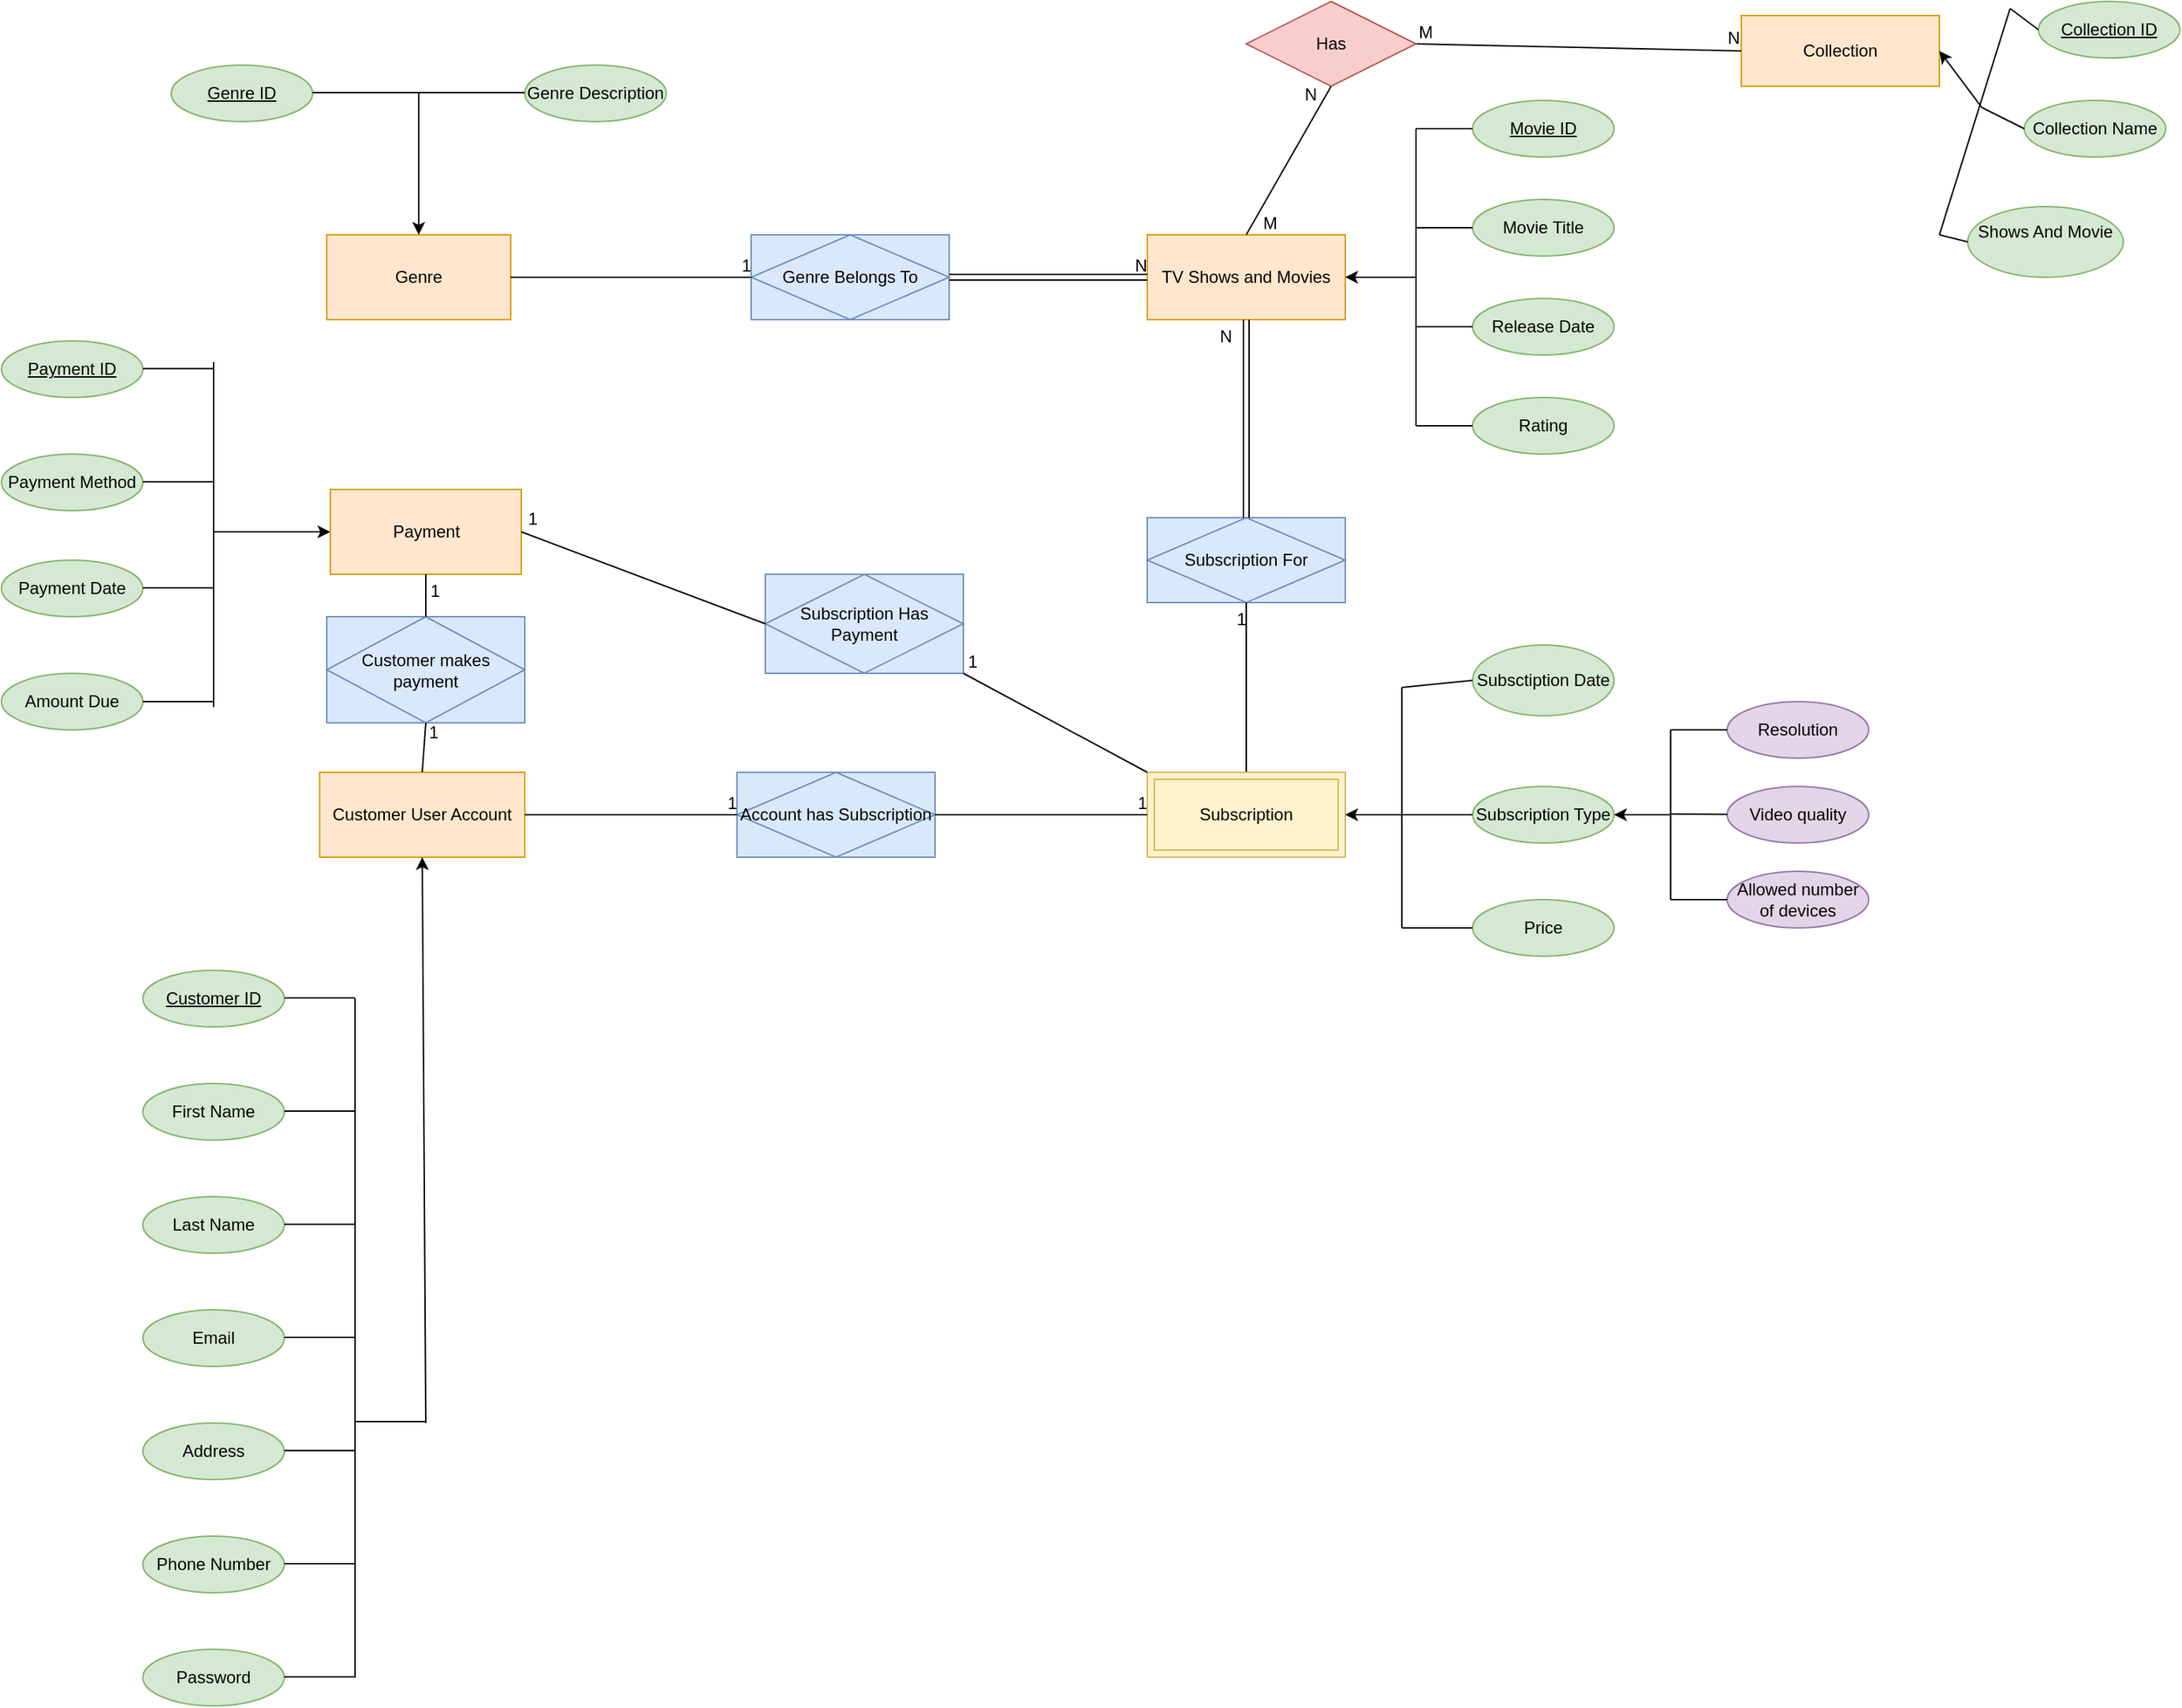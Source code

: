 <mxfile version="15.9.1" type="github">
  <diagram id="vIxli9DI9CL3hc1L__Mi" name="Page-1">
    <mxGraphModel dx="2755" dy="1553" grid="1" gridSize="10" guides="1" tooltips="1" connect="1" arrows="1" fold="1" page="1" pageScale="1" pageWidth="1654" pageHeight="2336" math="0" shadow="0">
      <root>
        <mxCell id="0" />
        <mxCell id="1" parent="0" />
        <mxCell id="NIfGBF_LidaSrqxh-zxE-1" value="Genre" style="whiteSpace=wrap;html=1;align=center;fillColor=#ffe6cc;strokeColor=#d79b00;" parent="1" vertex="1">
          <mxGeometry x="340" y="180" width="130" height="60" as="geometry" />
        </mxCell>
        <mxCell id="NIfGBF_LidaSrqxh-zxE-2" value="Genre ID" style="ellipse;whiteSpace=wrap;html=1;align=center;fillColor=#d5e8d4;strokeColor=#82b366;fontStyle=4" parent="1" vertex="1">
          <mxGeometry x="230" y="60" width="100" height="40" as="geometry" />
        </mxCell>
        <mxCell id="NIfGBF_LidaSrqxh-zxE-3" value="Genre Description" style="ellipse;whiteSpace=wrap;html=1;align=center;fillColor=#d5e8d4;strokeColor=#82b366;" parent="1" vertex="1">
          <mxGeometry x="480" y="60" width="100" height="40" as="geometry" />
        </mxCell>
        <mxCell id="NIfGBF_LidaSrqxh-zxE-6" value="" style="endArrow=classic;html=1;rounded=0;entryX=0.5;entryY=0;entryDx=0;entryDy=0;" parent="1" target="NIfGBF_LidaSrqxh-zxE-1" edge="1">
          <mxGeometry width="50" height="50" relative="1" as="geometry">
            <mxPoint x="405" y="80" as="sourcePoint" />
            <mxPoint x="390" y="100.5" as="targetPoint" />
          </mxGeometry>
        </mxCell>
        <mxCell id="NIfGBF_LidaSrqxh-zxE-7" value="" style="endArrow=none;html=1;rounded=0;" parent="1" edge="1">
          <mxGeometry width="50" height="50" relative="1" as="geometry">
            <mxPoint x="330" y="79.5" as="sourcePoint" />
            <mxPoint x="480" y="79.5" as="targetPoint" />
          </mxGeometry>
        </mxCell>
        <mxCell id="NIfGBF_LidaSrqxh-zxE-9" value="Genre Belongs To" style="shape=associativeEntity;whiteSpace=wrap;html=1;align=center;fillColor=#dae8fc;strokeColor=#6c8ebf;" parent="1" vertex="1">
          <mxGeometry x="640" y="180" width="140" height="60" as="geometry" />
        </mxCell>
        <mxCell id="NIfGBF_LidaSrqxh-zxE-10" value="" style="endArrow=none;html=1;rounded=0;exitX=1;exitY=0.5;exitDx=0;exitDy=0;entryX=0;entryY=0.5;entryDx=0;entryDy=0;" parent="1" source="NIfGBF_LidaSrqxh-zxE-1" target="NIfGBF_LidaSrqxh-zxE-9" edge="1">
          <mxGeometry relative="1" as="geometry">
            <mxPoint x="470" y="239" as="sourcePoint" />
            <mxPoint x="630" y="239" as="targetPoint" />
          </mxGeometry>
        </mxCell>
        <mxCell id="NIfGBF_LidaSrqxh-zxE-11" value="1" style="resizable=0;html=1;align=right;verticalAlign=bottom;" parent="NIfGBF_LidaSrqxh-zxE-10" connectable="0" vertex="1">
          <mxGeometry x="1" relative="1" as="geometry" />
        </mxCell>
        <mxCell id="NIfGBF_LidaSrqxh-zxE-12" value="TV Shows and Movies" style="whiteSpace=wrap;html=1;align=center;fillColor=#ffe6cc;strokeColor=#d79b00;" parent="1" vertex="1">
          <mxGeometry x="920" y="180" width="140" height="60" as="geometry" />
        </mxCell>
        <mxCell id="NIfGBF_LidaSrqxh-zxE-13" value="" style="shape=link;html=1;rounded=0;exitX=1;exitY=0.5;exitDx=0;exitDy=0;entryX=0;entryY=0.5;entryDx=0;entryDy=0;" parent="1" source="NIfGBF_LidaSrqxh-zxE-9" target="NIfGBF_LidaSrqxh-zxE-12" edge="1">
          <mxGeometry relative="1" as="geometry">
            <mxPoint x="810" y="200" as="sourcePoint" />
            <mxPoint x="970" y="200" as="targetPoint" />
          </mxGeometry>
        </mxCell>
        <mxCell id="NIfGBF_LidaSrqxh-zxE-14" value="N" style="resizable=0;html=1;align=right;verticalAlign=bottom;" parent="NIfGBF_LidaSrqxh-zxE-13" connectable="0" vertex="1">
          <mxGeometry x="1" relative="1" as="geometry" />
        </mxCell>
        <mxCell id="en8W7bjXeNqJYoDH670p-1" value="Movie ID" style="ellipse;whiteSpace=wrap;html=1;align=center;fillColor=#d5e8d4;strokeColor=#82b366;fontStyle=4" parent="1" vertex="1">
          <mxGeometry x="1150" y="85" width="100" height="40" as="geometry" />
        </mxCell>
        <mxCell id="en8W7bjXeNqJYoDH670p-2" value="Movie Title" style="ellipse;whiteSpace=wrap;html=1;align=center;fillColor=#d5e8d4;strokeColor=#82b366;" parent="1" vertex="1">
          <mxGeometry x="1150" y="155" width="100" height="40" as="geometry" />
        </mxCell>
        <mxCell id="en8W7bjXeNqJYoDH670p-3" value="Release Date" style="ellipse;whiteSpace=wrap;html=1;align=center;fillColor=#d5e8d4;strokeColor=#82b366;" parent="1" vertex="1">
          <mxGeometry x="1150" y="225" width="100" height="40" as="geometry" />
        </mxCell>
        <mxCell id="en8W7bjXeNqJYoDH670p-4" value="Rating" style="ellipse;whiteSpace=wrap;html=1;align=center;fillColor=#d5e8d4;strokeColor=#82b366;" parent="1" vertex="1">
          <mxGeometry x="1150" y="295" width="100" height="40" as="geometry" />
        </mxCell>
        <mxCell id="en8W7bjXeNqJYoDH670p-5" value="" style="endArrow=none;html=1;rounded=0;entryX=0;entryY=0.5;entryDx=0;entryDy=0;" parent="1" target="en8W7bjXeNqJYoDH670p-1" edge="1">
          <mxGeometry width="50" height="50" relative="1" as="geometry">
            <mxPoint x="1110" y="105" as="sourcePoint" />
            <mxPoint x="1140" y="104.5" as="targetPoint" />
          </mxGeometry>
        </mxCell>
        <mxCell id="en8W7bjXeNqJYoDH670p-6" value="" style="endArrow=none;html=1;rounded=0;entryX=0;entryY=0.5;entryDx=0;entryDy=0;" parent="1" target="en8W7bjXeNqJYoDH670p-2" edge="1">
          <mxGeometry width="50" height="50" relative="1" as="geometry">
            <mxPoint x="1110" y="175" as="sourcePoint" />
            <mxPoint x="1130" y="174.5" as="targetPoint" />
          </mxGeometry>
        </mxCell>
        <mxCell id="en8W7bjXeNqJYoDH670p-7" value="" style="endArrow=none;html=1;rounded=0;entryX=0;entryY=0.5;entryDx=0;entryDy=0;" parent="1" target="en8W7bjXeNqJYoDH670p-3" edge="1">
          <mxGeometry width="50" height="50" relative="1" as="geometry">
            <mxPoint x="1110" y="245" as="sourcePoint" />
            <mxPoint x="1140" y="244.5" as="targetPoint" />
          </mxGeometry>
        </mxCell>
        <mxCell id="en8W7bjXeNqJYoDH670p-8" value="" style="endArrow=none;html=1;rounded=0;entryX=0;entryY=0.5;entryDx=0;entryDy=0;" parent="1" target="en8W7bjXeNqJYoDH670p-4" edge="1">
          <mxGeometry width="50" height="50" relative="1" as="geometry">
            <mxPoint x="1110" y="315" as="sourcePoint" />
            <mxPoint x="1140" y="314.5" as="targetPoint" />
          </mxGeometry>
        </mxCell>
        <mxCell id="en8W7bjXeNqJYoDH670p-9" value="" style="endArrow=none;html=1;rounded=0;" parent="1" edge="1">
          <mxGeometry width="50" height="50" relative="1" as="geometry">
            <mxPoint x="1110" y="315" as="sourcePoint" />
            <mxPoint x="1110" y="105" as="targetPoint" />
          </mxGeometry>
        </mxCell>
        <mxCell id="en8W7bjXeNqJYoDH670p-10" value="" style="endArrow=classic;html=1;rounded=0;entryX=1;entryY=0.5;entryDx=0;entryDy=0;" parent="1" target="NIfGBF_LidaSrqxh-zxE-12" edge="1">
          <mxGeometry width="50" height="50" relative="1" as="geometry">
            <mxPoint x="1110" y="210" as="sourcePoint" />
            <mxPoint x="1070" y="209.5" as="targetPoint" />
          </mxGeometry>
        </mxCell>
        <mxCell id="vVi_NHI8I7VarCt74pUY-2" value="Subscription For" style="shape=associativeEntity;whiteSpace=wrap;html=1;align=center;fillColor=#dae8fc;strokeColor=#6c8ebf;" vertex="1" parent="1">
          <mxGeometry x="920" y="380" width="140" height="60" as="geometry" />
        </mxCell>
        <mxCell id="vVi_NHI8I7VarCt74pUY-3" value="" style="endArrow=none;html=1;rounded=0;exitX=0.5;exitY=0;exitDx=0;exitDy=0;entryX=0.5;entryY=1;entryDx=0;entryDy=0;" edge="1" parent="1" source="vVi_NHI8I7VarCt74pUY-11" target="vVi_NHI8I7VarCt74pUY-2">
          <mxGeometry relative="1" as="geometry">
            <mxPoint x="990" y="560" as="sourcePoint" />
            <mxPoint x="1210" y="490" as="targetPoint" />
          </mxGeometry>
        </mxCell>
        <mxCell id="vVi_NHI8I7VarCt74pUY-4" value="1" style="resizable=0;html=1;align=right;verticalAlign=bottom;" connectable="0" vertex="1" parent="vVi_NHI8I7VarCt74pUY-3">
          <mxGeometry x="1" relative="1" as="geometry">
            <mxPoint y="20" as="offset" />
          </mxGeometry>
        </mxCell>
        <mxCell id="vVi_NHI8I7VarCt74pUY-5" value="" style="shape=link;html=1;rounded=0;exitX=0.5;exitY=0;exitDx=0;exitDy=0;entryX=0.5;entryY=1;entryDx=0;entryDy=0;" edge="1" parent="1" source="vVi_NHI8I7VarCt74pUY-2" target="NIfGBF_LidaSrqxh-zxE-12">
          <mxGeometry relative="1" as="geometry">
            <mxPoint x="980" y="290" as="sourcePoint" />
            <mxPoint x="1140" y="290" as="targetPoint" />
          </mxGeometry>
        </mxCell>
        <mxCell id="vVi_NHI8I7VarCt74pUY-6" value="N" style="resizable=0;html=1;align=right;verticalAlign=bottom;" connectable="0" vertex="1" parent="vVi_NHI8I7VarCt74pUY-5">
          <mxGeometry x="1" relative="1" as="geometry">
            <mxPoint x="-10" y="20" as="offset" />
          </mxGeometry>
        </mxCell>
        <mxCell id="vVi_NHI8I7VarCt74pUY-7" value="Subsctiption Date" style="ellipse;whiteSpace=wrap;html=1;align=center;fillColor=#d5e8d4;strokeColor=#82b366;" vertex="1" parent="1">
          <mxGeometry x="1150" y="470" width="100" height="50" as="geometry" />
        </mxCell>
        <mxCell id="vVi_NHI8I7VarCt74pUY-8" value="Subscription Type" style="ellipse;whiteSpace=wrap;html=1;align=center;fillColor=#d5e8d4;strokeColor=#82b366;" vertex="1" parent="1">
          <mxGeometry x="1150" y="570" width="100" height="40" as="geometry" />
        </mxCell>
        <mxCell id="vVi_NHI8I7VarCt74pUY-9" value="Price" style="ellipse;whiteSpace=wrap;html=1;align=center;fillColor=#d5e8d4;strokeColor=#82b366;" vertex="1" parent="1">
          <mxGeometry x="1150" y="650" width="100" height="40" as="geometry" />
        </mxCell>
        <mxCell id="vVi_NHI8I7VarCt74pUY-10" value="Resolution" style="ellipse;whiteSpace=wrap;html=1;align=center;fillColor=#e1d5e7;strokeColor=#9673a6;" vertex="1" parent="1">
          <mxGeometry x="1330" y="510" width="100" height="40" as="geometry" />
        </mxCell>
        <mxCell id="vVi_NHI8I7VarCt74pUY-11" value="Subscription" style="shape=ext;margin=3;double=1;whiteSpace=wrap;html=1;align=center;fillColor=#fff2cc;strokeColor=#d6b656;" vertex="1" parent="1">
          <mxGeometry x="920" y="560" width="140" height="60" as="geometry" />
        </mxCell>
        <mxCell id="vVi_NHI8I7VarCt74pUY-13" value="Video quality" style="ellipse;whiteSpace=wrap;html=1;align=center;fillColor=#e1d5e7;strokeColor=#9673a6;" vertex="1" parent="1">
          <mxGeometry x="1330" y="570" width="100" height="40" as="geometry" />
        </mxCell>
        <mxCell id="vVi_NHI8I7VarCt74pUY-14" value="Allowed number of devices" style="ellipse;whiteSpace=wrap;html=1;align=center;fillColor=#e1d5e7;strokeColor=#9673a6;" vertex="1" parent="1">
          <mxGeometry x="1330" y="630" width="100" height="40" as="geometry" />
        </mxCell>
        <mxCell id="vVi_NHI8I7VarCt74pUY-15" value="" style="endArrow=none;html=1;rounded=0;entryX=0;entryY=0.5;entryDx=0;entryDy=0;" edge="1" parent="1" target="vVi_NHI8I7VarCt74pUY-10">
          <mxGeometry width="50" height="50" relative="1" as="geometry">
            <mxPoint x="1290" y="530" as="sourcePoint" />
            <mxPoint x="1320" y="540" as="targetPoint" />
          </mxGeometry>
        </mxCell>
        <mxCell id="vVi_NHI8I7VarCt74pUY-16" value="" style="endArrow=none;html=1;rounded=0;" edge="1" parent="1" target="vVi_NHI8I7VarCt74pUY-13">
          <mxGeometry width="50" height="50" relative="1" as="geometry">
            <mxPoint x="1290" y="589.5" as="sourcePoint" />
            <mxPoint x="1330" y="589.5" as="targetPoint" />
          </mxGeometry>
        </mxCell>
        <mxCell id="vVi_NHI8I7VarCt74pUY-17" value="" style="endArrow=none;html=1;rounded=0;entryX=0;entryY=0.5;entryDx=0;entryDy=0;" edge="1" parent="1" target="vVi_NHI8I7VarCt74pUY-14">
          <mxGeometry width="50" height="50" relative="1" as="geometry">
            <mxPoint x="1290" y="650" as="sourcePoint" />
            <mxPoint x="1310" y="640" as="targetPoint" />
          </mxGeometry>
        </mxCell>
        <mxCell id="vVi_NHI8I7VarCt74pUY-18" value="" style="endArrow=none;html=1;rounded=0;" edge="1" parent="1">
          <mxGeometry width="50" height="50" relative="1" as="geometry">
            <mxPoint x="1290" y="650" as="sourcePoint" />
            <mxPoint x="1290" y="530" as="targetPoint" />
          </mxGeometry>
        </mxCell>
        <mxCell id="vVi_NHI8I7VarCt74pUY-19" value="" style="endArrow=classic;html=1;rounded=0;entryX=1;entryY=0.5;entryDx=0;entryDy=0;" edge="1" parent="1" target="vVi_NHI8I7VarCt74pUY-8">
          <mxGeometry width="50" height="50" relative="1" as="geometry">
            <mxPoint x="1290" y="590" as="sourcePoint" />
            <mxPoint x="1240" y="850" as="targetPoint" />
          </mxGeometry>
        </mxCell>
        <mxCell id="vVi_NHI8I7VarCt74pUY-20" value="" style="endArrow=none;html=1;rounded=0;entryX=0;entryY=0.5;entryDx=0;entryDy=0;" edge="1" parent="1" target="vVi_NHI8I7VarCt74pUY-7">
          <mxGeometry width="50" height="50" relative="1" as="geometry">
            <mxPoint x="1100" y="500" as="sourcePoint" />
            <mxPoint x="1140" y="504.5" as="targetPoint" />
          </mxGeometry>
        </mxCell>
        <mxCell id="vVi_NHI8I7VarCt74pUY-22" value="" style="endArrow=none;html=1;rounded=0;entryX=0;entryY=0.5;entryDx=0;entryDy=0;" edge="1" parent="1" target="vVi_NHI8I7VarCt74pUY-8">
          <mxGeometry width="50" height="50" relative="1" as="geometry">
            <mxPoint x="1100" y="590" as="sourcePoint" />
            <mxPoint x="1140" y="590" as="targetPoint" />
          </mxGeometry>
        </mxCell>
        <mxCell id="vVi_NHI8I7VarCt74pUY-23" value="" style="endArrow=none;html=1;rounded=0;entryX=0;entryY=0.5;entryDx=0;entryDy=0;" edge="1" parent="1" target="vVi_NHI8I7VarCt74pUY-9">
          <mxGeometry width="50" height="50" relative="1" as="geometry">
            <mxPoint x="1100" y="670" as="sourcePoint" />
            <mxPoint x="1140" y="670.5" as="targetPoint" />
          </mxGeometry>
        </mxCell>
        <mxCell id="vVi_NHI8I7VarCt74pUY-24" value="" style="endArrow=none;html=1;rounded=0;" edge="1" parent="1">
          <mxGeometry width="50" height="50" relative="1" as="geometry">
            <mxPoint x="1100" y="500" as="sourcePoint" />
            <mxPoint x="1100" y="670" as="targetPoint" />
          </mxGeometry>
        </mxCell>
        <mxCell id="vVi_NHI8I7VarCt74pUY-25" value="" style="endArrow=classic;html=1;rounded=0;" edge="1" parent="1">
          <mxGeometry width="50" height="50" relative="1" as="geometry">
            <mxPoint x="1100" y="590" as="sourcePoint" />
            <mxPoint x="1060" y="590" as="targetPoint" />
          </mxGeometry>
        </mxCell>
        <mxCell id="vVi_NHI8I7VarCt74pUY-26" value="Customer User Account" style="whiteSpace=wrap;html=1;align=center;fillColor=#ffe6cc;strokeColor=#d79b00;" vertex="1" parent="1">
          <mxGeometry x="335" y="560" width="145" height="60" as="geometry" />
        </mxCell>
        <mxCell id="vVi_NHI8I7VarCt74pUY-27" value="Account has Subscription" style="shape=associativeEntity;whiteSpace=wrap;html=1;align=center;fillColor=#dae8fc;strokeColor=#6c8ebf;" vertex="1" parent="1">
          <mxGeometry x="630" y="560" width="140" height="60" as="geometry" />
        </mxCell>
        <mxCell id="vVi_NHI8I7VarCt74pUY-28" value="" style="endArrow=none;html=1;rounded=0;exitX=1;exitY=0.5;exitDx=0;exitDy=0;entryX=0;entryY=0.5;entryDx=0;entryDy=0;" edge="1" parent="1" source="vVi_NHI8I7VarCt74pUY-26" target="vVi_NHI8I7VarCt74pUY-27">
          <mxGeometry relative="1" as="geometry">
            <mxPoint x="480" y="590" as="sourcePoint" />
            <mxPoint x="650" y="590" as="targetPoint" />
          </mxGeometry>
        </mxCell>
        <mxCell id="vVi_NHI8I7VarCt74pUY-29" value="1" style="resizable=0;html=1;align=right;verticalAlign=bottom;" connectable="0" vertex="1" parent="vVi_NHI8I7VarCt74pUY-28">
          <mxGeometry x="1" relative="1" as="geometry" />
        </mxCell>
        <mxCell id="vVi_NHI8I7VarCt74pUY-30" value="" style="endArrow=none;html=1;rounded=0;exitX=1;exitY=0.5;exitDx=0;exitDy=0;" edge="1" parent="1" source="vVi_NHI8I7VarCt74pUY-27" target="vVi_NHI8I7VarCt74pUY-11">
          <mxGeometry relative="1" as="geometry">
            <mxPoint x="780" y="589.5" as="sourcePoint" />
            <mxPoint x="920" y="590" as="targetPoint" />
          </mxGeometry>
        </mxCell>
        <mxCell id="vVi_NHI8I7VarCt74pUY-31" value="1" style="resizable=0;html=1;align=right;verticalAlign=bottom;" connectable="0" vertex="1" parent="vVi_NHI8I7VarCt74pUY-30">
          <mxGeometry x="1" relative="1" as="geometry" />
        </mxCell>
        <mxCell id="vVi_NHI8I7VarCt74pUY-32" value="Email" style="ellipse;whiteSpace=wrap;html=1;align=center;fillColor=#d5e8d4;strokeColor=#82b366;" vertex="1" parent="1">
          <mxGeometry x="210" y="940" width="100" height="40" as="geometry" />
        </mxCell>
        <mxCell id="vVi_NHI8I7VarCt74pUY-33" value="First Name" style="ellipse;whiteSpace=wrap;html=1;align=center;fillColor=#d5e8d4;strokeColor=#82b366;" vertex="1" parent="1">
          <mxGeometry x="210" y="780" width="100" height="40" as="geometry" />
        </mxCell>
        <mxCell id="vVi_NHI8I7VarCt74pUY-34" value="Last Name" style="ellipse;whiteSpace=wrap;html=1;align=center;fillColor=#d5e8d4;strokeColor=#82b366;" vertex="1" parent="1">
          <mxGeometry x="210" y="860" width="100" height="40" as="geometry" />
        </mxCell>
        <mxCell id="vVi_NHI8I7VarCt74pUY-35" value="Customer ID" style="ellipse;whiteSpace=wrap;html=1;align=center;fontStyle=4;fillColor=#d5e8d4;strokeColor=#82b366;" vertex="1" parent="1">
          <mxGeometry x="210" y="700" width="100" height="40" as="geometry" />
        </mxCell>
        <mxCell id="vVi_NHI8I7VarCt74pUY-36" value="Address" style="ellipse;whiteSpace=wrap;html=1;align=center;fillColor=#d5e8d4;strokeColor=#82b366;" vertex="1" parent="1">
          <mxGeometry x="210" y="1020" width="100" height="40" as="geometry" />
        </mxCell>
        <mxCell id="vVi_NHI8I7VarCt74pUY-37" value="Phone Number" style="ellipse;whiteSpace=wrap;html=1;align=center;fillColor=#d5e8d4;strokeColor=#82b366;" vertex="1" parent="1">
          <mxGeometry x="210" y="1100" width="100" height="40" as="geometry" />
        </mxCell>
        <mxCell id="vVi_NHI8I7VarCt74pUY-39" value="Password" style="ellipse;whiteSpace=wrap;html=1;align=center;fillColor=#d5e8d4;strokeColor=#82b366;" vertex="1" parent="1">
          <mxGeometry x="210" y="1180" width="100" height="40" as="geometry" />
        </mxCell>
        <mxCell id="vVi_NHI8I7VarCt74pUY-40" value="" style="endArrow=none;html=1;rounded=0;" edge="1" parent="1">
          <mxGeometry width="50" height="50" relative="1" as="geometry">
            <mxPoint x="310" y="719.5" as="sourcePoint" />
            <mxPoint x="360" y="719.5" as="targetPoint" />
          </mxGeometry>
        </mxCell>
        <mxCell id="vVi_NHI8I7VarCt74pUY-41" value="" style="endArrow=none;html=1;rounded=0;" edge="1" parent="1">
          <mxGeometry width="50" height="50" relative="1" as="geometry">
            <mxPoint x="310" y="799.5" as="sourcePoint" />
            <mxPoint x="360" y="799.5" as="targetPoint" />
          </mxGeometry>
        </mxCell>
        <mxCell id="vVi_NHI8I7VarCt74pUY-42" value="" style="endArrow=none;html=1;rounded=0;" edge="1" parent="1">
          <mxGeometry width="50" height="50" relative="1" as="geometry">
            <mxPoint x="310" y="879.5" as="sourcePoint" />
            <mxPoint x="360" y="879.5" as="targetPoint" />
          </mxGeometry>
        </mxCell>
        <mxCell id="vVi_NHI8I7VarCt74pUY-43" value="" style="endArrow=none;html=1;rounded=0;" edge="1" parent="1">
          <mxGeometry width="50" height="50" relative="1" as="geometry">
            <mxPoint x="310" y="959.5" as="sourcePoint" />
            <mxPoint x="360" y="959.5" as="targetPoint" />
          </mxGeometry>
        </mxCell>
        <mxCell id="vVi_NHI8I7VarCt74pUY-44" value="" style="endArrow=none;html=1;rounded=0;" edge="1" parent="1">
          <mxGeometry width="50" height="50" relative="1" as="geometry">
            <mxPoint x="310" y="1039.5" as="sourcePoint" />
            <mxPoint x="360" y="1039.5" as="targetPoint" />
          </mxGeometry>
        </mxCell>
        <mxCell id="vVi_NHI8I7VarCt74pUY-45" value="" style="endArrow=none;html=1;rounded=0;" edge="1" parent="1">
          <mxGeometry width="50" height="50" relative="1" as="geometry">
            <mxPoint x="310" y="1119.5" as="sourcePoint" />
            <mxPoint x="360" y="1119.5" as="targetPoint" />
          </mxGeometry>
        </mxCell>
        <mxCell id="vVi_NHI8I7VarCt74pUY-46" value="" style="endArrow=none;html=1;rounded=0;" edge="1" parent="1">
          <mxGeometry width="50" height="50" relative="1" as="geometry">
            <mxPoint x="310" y="1199.5" as="sourcePoint" />
            <mxPoint x="360" y="1199.5" as="targetPoint" />
          </mxGeometry>
        </mxCell>
        <mxCell id="vVi_NHI8I7VarCt74pUY-48" value="" style="endArrow=none;html=1;rounded=0;" edge="1" parent="1">
          <mxGeometry width="50" height="50" relative="1" as="geometry">
            <mxPoint x="360" y="720" as="sourcePoint" />
            <mxPoint x="360" y="1200" as="targetPoint" />
          </mxGeometry>
        </mxCell>
        <mxCell id="vVi_NHI8I7VarCt74pUY-49" value="" style="endArrow=none;html=1;rounded=0;" edge="1" parent="1">
          <mxGeometry width="50" height="50" relative="1" as="geometry">
            <mxPoint x="360" y="1019" as="sourcePoint" />
            <mxPoint x="410" y="1019" as="targetPoint" />
          </mxGeometry>
        </mxCell>
        <mxCell id="vVi_NHI8I7VarCt74pUY-50" value="" style="endArrow=classic;html=1;rounded=0;entryX=0.5;entryY=1;entryDx=0;entryDy=0;" edge="1" parent="1" target="vVi_NHI8I7VarCt74pUY-26">
          <mxGeometry width="50" height="50" relative="1" as="geometry">
            <mxPoint x="410" y="1020" as="sourcePoint" />
            <mxPoint x="530" y="830" as="targetPoint" />
          </mxGeometry>
        </mxCell>
        <mxCell id="vVi_NHI8I7VarCt74pUY-51" value="Payment" style="whiteSpace=wrap;html=1;align=center;fillColor=#ffe6cc;strokeColor=#d79b00;" vertex="1" parent="1">
          <mxGeometry x="342.5" y="360" width="135" height="60" as="geometry" />
        </mxCell>
        <mxCell id="vVi_NHI8I7VarCt74pUY-52" value="Payment Method" style="ellipse;whiteSpace=wrap;html=1;align=center;fillColor=#d5e8d4;strokeColor=#82b366;" vertex="1" parent="1">
          <mxGeometry x="110" y="335" width="100" height="40" as="geometry" />
        </mxCell>
        <mxCell id="vVi_NHI8I7VarCt74pUY-53" value="Payment ID" style="ellipse;whiteSpace=wrap;html=1;align=center;fontStyle=4;fillColor=#d5e8d4;strokeColor=#82b366;" vertex="1" parent="1">
          <mxGeometry x="110" y="255" width="100" height="40" as="geometry" />
        </mxCell>
        <mxCell id="vVi_NHI8I7VarCt74pUY-54" value="Payment Date" style="ellipse;whiteSpace=wrap;html=1;align=center;fillColor=#d5e8d4;strokeColor=#82b366;" vertex="1" parent="1">
          <mxGeometry x="110" y="410" width="100" height="40" as="geometry" />
        </mxCell>
        <mxCell id="vVi_NHI8I7VarCt74pUY-55" value="Amount Due" style="ellipse;whiteSpace=wrap;html=1;align=center;fillColor=#d5e8d4;strokeColor=#82b366;" vertex="1" parent="1">
          <mxGeometry x="110" y="490" width="100" height="40" as="geometry" />
        </mxCell>
        <mxCell id="vVi_NHI8I7VarCt74pUY-56" value="" style="endArrow=none;html=1;rounded=0;" edge="1" parent="1">
          <mxGeometry width="50" height="50" relative="1" as="geometry">
            <mxPoint x="210" y="510" as="sourcePoint" />
            <mxPoint x="260" y="510" as="targetPoint" />
          </mxGeometry>
        </mxCell>
        <mxCell id="vVi_NHI8I7VarCt74pUY-57" value="" style="endArrow=none;html=1;rounded=0;" edge="1" parent="1">
          <mxGeometry width="50" height="50" relative="1" as="geometry">
            <mxPoint x="210" y="429.57" as="sourcePoint" />
            <mxPoint x="260" y="429.57" as="targetPoint" />
          </mxGeometry>
        </mxCell>
        <mxCell id="vVi_NHI8I7VarCt74pUY-58" value="" style="endArrow=none;html=1;rounded=0;" edge="1" parent="1">
          <mxGeometry width="50" height="50" relative="1" as="geometry">
            <mxPoint x="210" y="354.57" as="sourcePoint" />
            <mxPoint x="260" y="354.57" as="targetPoint" />
          </mxGeometry>
        </mxCell>
        <mxCell id="vVi_NHI8I7VarCt74pUY-59" value="" style="endArrow=none;html=1;rounded=0;" edge="1" parent="1">
          <mxGeometry width="50" height="50" relative="1" as="geometry">
            <mxPoint x="210" y="274.57" as="sourcePoint" />
            <mxPoint x="260" y="274.57" as="targetPoint" />
          </mxGeometry>
        </mxCell>
        <mxCell id="vVi_NHI8I7VarCt74pUY-60" value="" style="endArrow=none;html=1;rounded=0;" edge="1" parent="1">
          <mxGeometry width="50" height="50" relative="1" as="geometry">
            <mxPoint x="260" y="270" as="sourcePoint" />
            <mxPoint x="260" y="514" as="targetPoint" />
          </mxGeometry>
        </mxCell>
        <mxCell id="vVi_NHI8I7VarCt74pUY-61" value="" style="endArrow=classic;html=1;rounded=0;entryX=0;entryY=0.5;entryDx=0;entryDy=0;" edge="1" parent="1" target="vVi_NHI8I7VarCt74pUY-51">
          <mxGeometry width="50" height="50" relative="1" as="geometry">
            <mxPoint x="260" y="390" as="sourcePoint" />
            <mxPoint x="310" y="370" as="targetPoint" />
          </mxGeometry>
        </mxCell>
        <mxCell id="vVi_NHI8I7VarCt74pUY-62" value="Customer makes payment" style="shape=associativeEntity;whiteSpace=wrap;html=1;align=center;fillColor=#dae8fc;strokeColor=#6c8ebf;" vertex="1" parent="1">
          <mxGeometry x="340" y="450" width="140" height="75" as="geometry" />
        </mxCell>
        <mxCell id="vVi_NHI8I7VarCt74pUY-64" value="" style="endArrow=none;html=1;rounded=0;exitX=0.5;exitY=0;exitDx=0;exitDy=0;entryX=0.5;entryY=1;entryDx=0;entryDy=0;" edge="1" parent="1" source="vVi_NHI8I7VarCt74pUY-26" target="vVi_NHI8I7VarCt74pUY-62">
          <mxGeometry relative="1" as="geometry">
            <mxPoint x="540" y="520" as="sourcePoint" />
            <mxPoint x="700" y="520" as="targetPoint" />
          </mxGeometry>
        </mxCell>
        <mxCell id="vVi_NHI8I7VarCt74pUY-65" value="1" style="resizable=0;html=1;align=right;verticalAlign=bottom;" connectable="0" vertex="1" parent="vVi_NHI8I7VarCt74pUY-64">
          <mxGeometry x="1" relative="1" as="geometry">
            <mxPoint x="10" y="15" as="offset" />
          </mxGeometry>
        </mxCell>
        <mxCell id="vVi_NHI8I7VarCt74pUY-66" value="" style="endArrow=none;html=1;rounded=0;exitX=0.5;exitY=0;exitDx=0;exitDy=0;entryX=0.5;entryY=1;entryDx=0;entryDy=0;" edge="1" parent="1" source="vVi_NHI8I7VarCt74pUY-62" target="vVi_NHI8I7VarCt74pUY-51">
          <mxGeometry relative="1" as="geometry">
            <mxPoint x="570" y="400" as="sourcePoint" />
            <mxPoint x="730" y="400" as="targetPoint" />
          </mxGeometry>
        </mxCell>
        <mxCell id="vVi_NHI8I7VarCt74pUY-67" value="1" style="resizable=0;html=1;align=right;verticalAlign=bottom;" connectable="0" vertex="1" parent="vVi_NHI8I7VarCt74pUY-66">
          <mxGeometry x="1" relative="1" as="geometry">
            <mxPoint x="10" y="20" as="offset" />
          </mxGeometry>
        </mxCell>
        <mxCell id="vVi_NHI8I7VarCt74pUY-68" value="Subscription Has Payment" style="shape=associativeEntity;whiteSpace=wrap;html=1;align=center;fillColor=#dae8fc;strokeColor=#6c8ebf;" vertex="1" parent="1">
          <mxGeometry x="650" y="420" width="140" height="70" as="geometry" />
        </mxCell>
        <mxCell id="vVi_NHI8I7VarCt74pUY-69" value="" style="endArrow=none;html=1;rounded=0;exitX=0;exitY=0;exitDx=0;exitDy=0;entryX=1;entryY=1;entryDx=0;entryDy=0;" edge="1" parent="1" source="vVi_NHI8I7VarCt74pUY-11" target="vVi_NHI8I7VarCt74pUY-68">
          <mxGeometry relative="1" as="geometry">
            <mxPoint x="810" y="480" as="sourcePoint" />
            <mxPoint x="970" y="480" as="targetPoint" />
          </mxGeometry>
        </mxCell>
        <mxCell id="vVi_NHI8I7VarCt74pUY-70" value="1" style="resizable=0;html=1;align=right;verticalAlign=bottom;" connectable="0" vertex="1" parent="vVi_NHI8I7VarCt74pUY-69">
          <mxGeometry x="1" relative="1" as="geometry">
            <mxPoint x="10" as="offset" />
          </mxGeometry>
        </mxCell>
        <mxCell id="vVi_NHI8I7VarCt74pUY-71" value="" style="endArrow=none;html=1;rounded=0;exitX=0;exitY=0.5;exitDx=0;exitDy=0;entryX=1;entryY=0.5;entryDx=0;entryDy=0;" edge="1" parent="1" source="vVi_NHI8I7VarCt74pUY-68" target="vVi_NHI8I7VarCt74pUY-51">
          <mxGeometry relative="1" as="geometry">
            <mxPoint x="560" y="310" as="sourcePoint" />
            <mxPoint x="720" y="310" as="targetPoint" />
          </mxGeometry>
        </mxCell>
        <mxCell id="vVi_NHI8I7VarCt74pUY-72" value="1" style="resizable=0;html=1;align=right;verticalAlign=bottom;" connectable="0" vertex="1" parent="vVi_NHI8I7VarCt74pUY-71">
          <mxGeometry x="1" relative="1" as="geometry">
            <mxPoint x="12" as="offset" />
          </mxGeometry>
        </mxCell>
        <mxCell id="vVi_NHI8I7VarCt74pUY-73" value="Collection" style="whiteSpace=wrap;html=1;align=center;fillColor=#ffe6cc;strokeColor=#d79b00;" vertex="1" parent="1">
          <mxGeometry x="1340" y="25" width="140" height="50" as="geometry" />
        </mxCell>
        <mxCell id="vVi_NHI8I7VarCt74pUY-74" value="Collection Name" style="ellipse;whiteSpace=wrap;html=1;align=center;fillColor=#d5e8d4;strokeColor=#82b366;" vertex="1" parent="1">
          <mxGeometry x="1540" y="85" width="100" height="40" as="geometry" />
        </mxCell>
        <mxCell id="vVi_NHI8I7VarCt74pUY-75" value="Collection ID" style="ellipse;whiteSpace=wrap;html=1;align=center;fontStyle=4;fillColor=#d5e8d4;strokeColor=#82b366;" vertex="1" parent="1">
          <mxGeometry x="1550" y="15" width="100" height="40" as="geometry" />
        </mxCell>
        <mxCell id="vVi_NHI8I7VarCt74pUY-76" value="&lt;div&gt;Shows And Movie&lt;/div&gt;&lt;div&gt;&lt;br&gt;&lt;/div&gt;" style="ellipse;whiteSpace=wrap;html=1;align=center;fillColor=#d5e8d4;strokeColor=#82b366;" vertex="1" parent="1">
          <mxGeometry x="1500" y="160" width="110" height="50" as="geometry" />
        </mxCell>
        <mxCell id="vVi_NHI8I7VarCt74pUY-77" value="" style="endArrow=none;html=1;rounded=0;entryX=0;entryY=0.5;entryDx=0;entryDy=0;exitX=1;exitY=0.5;exitDx=0;exitDy=0;" edge="1" parent="1" source="vVi_NHI8I7VarCt74pUY-80" target="vVi_NHI8I7VarCt74pUY-73">
          <mxGeometry relative="1" as="geometry">
            <mxPoint x="1180" y="20" as="sourcePoint" />
            <mxPoint x="1150" y="30" as="targetPoint" />
          </mxGeometry>
        </mxCell>
        <mxCell id="vVi_NHI8I7VarCt74pUY-78" value="M" style="resizable=0;html=1;align=left;verticalAlign=bottom;" connectable="0" vertex="1" parent="vVi_NHI8I7VarCt74pUY-77">
          <mxGeometry x="-1" relative="1" as="geometry" />
        </mxCell>
        <mxCell id="vVi_NHI8I7VarCt74pUY-79" value="N" style="resizable=0;html=1;align=right;verticalAlign=bottom;" connectable="0" vertex="1" parent="vVi_NHI8I7VarCt74pUY-77">
          <mxGeometry x="1" relative="1" as="geometry" />
        </mxCell>
        <mxCell id="vVi_NHI8I7VarCt74pUY-80" value="Has" style="shape=rhombus;perimeter=rhombusPerimeter;whiteSpace=wrap;html=1;align=center;fillColor=#f8cecc;strokeColor=#b85450;" vertex="1" parent="1">
          <mxGeometry x="990" y="15" width="120" height="60" as="geometry" />
        </mxCell>
        <mxCell id="vVi_NHI8I7VarCt74pUY-81" value="" style="endArrow=none;html=1;rounded=0;exitX=0.5;exitY=0;exitDx=0;exitDy=0;entryX=0.5;entryY=1;entryDx=0;entryDy=0;" edge="1" parent="1" source="NIfGBF_LidaSrqxh-zxE-12" target="vVi_NHI8I7VarCt74pUY-80">
          <mxGeometry relative="1" as="geometry">
            <mxPoint x="840" y="90" as="sourcePoint" />
            <mxPoint x="1000" y="90" as="targetPoint" />
          </mxGeometry>
        </mxCell>
        <mxCell id="vVi_NHI8I7VarCt74pUY-82" value="M" style="resizable=0;html=1;align=left;verticalAlign=bottom;" connectable="0" vertex="1" parent="vVi_NHI8I7VarCt74pUY-81">
          <mxGeometry x="-1" relative="1" as="geometry">
            <mxPoint x="10" as="offset" />
          </mxGeometry>
        </mxCell>
        <mxCell id="vVi_NHI8I7VarCt74pUY-83" value="N" style="resizable=0;html=1;align=right;verticalAlign=bottom;" connectable="0" vertex="1" parent="vVi_NHI8I7VarCt74pUY-81">
          <mxGeometry x="1" relative="1" as="geometry">
            <mxPoint x="-10" y="15" as="offset" />
          </mxGeometry>
        </mxCell>
        <mxCell id="vVi_NHI8I7VarCt74pUY-84" value="" style="endArrow=none;html=1;rounded=0;" edge="1" parent="1">
          <mxGeometry width="50" height="50" relative="1" as="geometry">
            <mxPoint x="1480" y="180" as="sourcePoint" />
            <mxPoint x="1530" y="20" as="targetPoint" />
          </mxGeometry>
        </mxCell>
        <mxCell id="vVi_NHI8I7VarCt74pUY-85" value="" style="endArrow=classic;html=1;rounded=0;entryX=1;entryY=0.5;entryDx=0;entryDy=0;" edge="1" parent="1" target="vVi_NHI8I7VarCt74pUY-73">
          <mxGeometry width="50" height="50" relative="1" as="geometry">
            <mxPoint x="1510" y="90" as="sourcePoint" />
            <mxPoint x="1470" y="230" as="targetPoint" />
          </mxGeometry>
        </mxCell>
        <mxCell id="vVi_NHI8I7VarCt74pUY-86" value="" style="endArrow=none;html=1;rounded=0;entryX=0;entryY=0.5;entryDx=0;entryDy=0;" edge="1" parent="1" target="vVi_NHI8I7VarCt74pUY-75">
          <mxGeometry width="50" height="50" relative="1" as="geometry">
            <mxPoint x="1530" y="20" as="sourcePoint" />
            <mxPoint x="1470" y="240" as="targetPoint" />
          </mxGeometry>
        </mxCell>
        <mxCell id="vVi_NHI8I7VarCt74pUY-87" value="" style="endArrow=none;html=1;rounded=0;entryX=0;entryY=0.5;entryDx=0;entryDy=0;" edge="1" parent="1" target="vVi_NHI8I7VarCt74pUY-74">
          <mxGeometry width="50" height="50" relative="1" as="geometry">
            <mxPoint x="1510" y="90" as="sourcePoint" />
            <mxPoint x="1570" y="250" as="targetPoint" />
          </mxGeometry>
        </mxCell>
        <mxCell id="vVi_NHI8I7VarCt74pUY-88" value="" style="endArrow=none;html=1;rounded=0;entryX=0;entryY=0.5;entryDx=0;entryDy=0;" edge="1" parent="1" target="vVi_NHI8I7VarCt74pUY-76">
          <mxGeometry width="50" height="50" relative="1" as="geometry">
            <mxPoint x="1480" y="180" as="sourcePoint" />
            <mxPoint x="1400" y="290" as="targetPoint" />
          </mxGeometry>
        </mxCell>
      </root>
    </mxGraphModel>
  </diagram>
</mxfile>
